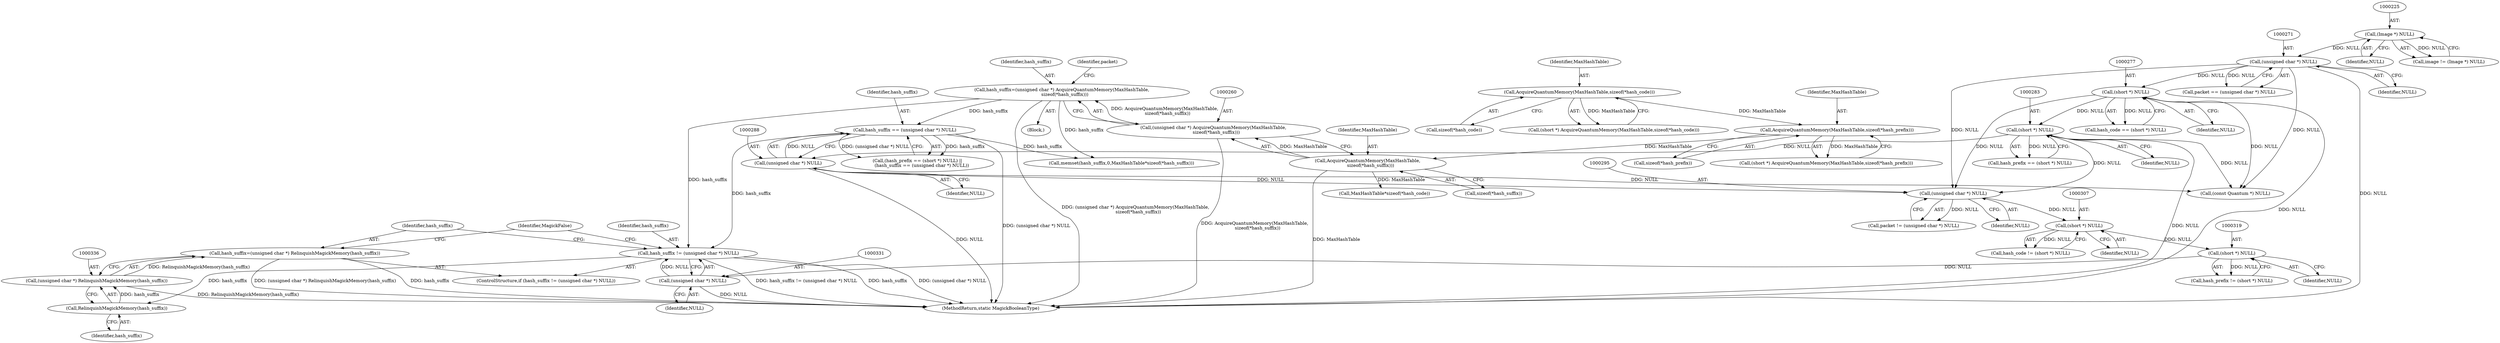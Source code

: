 digraph "0_ImageMagick6_61135001a625364e29bdce83832f043eebde7b5a_0@pointer" {
"1000333" [label="(Call,hash_suffix=(unsigned char *) RelinquishMagickMemory(hash_suffix))"];
"1000335" [label="(Call,(unsigned char *) RelinquishMagickMemory(hash_suffix))"];
"1000337" [label="(Call,RelinquishMagickMemory(hash_suffix))"];
"1000328" [label="(Call,hash_suffix != (unsigned char *) NULL)"];
"1000285" [label="(Call,hash_suffix == (unsigned char *) NULL)"];
"1000257" [label="(Call,hash_suffix=(unsigned char *) AcquireQuantumMemory(MaxHashTable,\n    sizeof(*hash_suffix)))"];
"1000259" [label="(Call,(unsigned char *) AcquireQuantumMemory(MaxHashTable,\n    sizeof(*hash_suffix)))"];
"1000261" [label="(Call,AcquireQuantumMemory(MaxHashTable,\n    sizeof(*hash_suffix)))"];
"1000252" [label="(Call,AcquireQuantumMemory(MaxHashTable,sizeof(*hash_prefix)))"];
"1000243" [label="(Call,AcquireQuantumMemory(MaxHashTable,sizeof(*hash_code)))"];
"1000287" [label="(Call,(unsigned char *) NULL)"];
"1000282" [label="(Call,(short *) NULL)"];
"1000276" [label="(Call,(short *) NULL)"];
"1000270" [label="(Call,(unsigned char *) NULL)"];
"1000224" [label="(Call,(Image *) NULL)"];
"1000330" [label="(Call,(unsigned char *) NULL)"];
"1000318" [label="(Call,(short *) NULL)"];
"1000306" [label="(Call,(short *) NULL)"];
"1000294" [label="(Call,(unsigned char *) NULL)"];
"1000306" [label="(Call,(short *) NULL)"];
"1000334" [label="(Identifier,hash_suffix)"];
"1000335" [label="(Call,(unsigned char *) RelinquishMagickMemory(hash_suffix))"];
"1000457" [label="(Call,(const Quantum *) NULL)"];
"1000253" [label="(Identifier,MaxHashTable)"];
"1000269" [label="(Identifier,packet)"];
"1000274" [label="(Call,hash_code == (short *) NULL)"];
"1000254" [label="(Call,sizeof(*hash_prefix))"];
"1000243" [label="(Call,AcquireQuantumMemory(MaxHashTable,sizeof(*hash_code)))"];
"1000245" [label="(Call,sizeof(*hash_code))"];
"1000282" [label="(Call,(short *) NULL)"];
"1000286" [label="(Identifier,hash_suffix)"];
"1000294" [label="(Call,(unsigned char *) NULL)"];
"1000268" [label="(Call,packet == (unsigned char *) NULL)"];
"1000320" [label="(Identifier,NULL)"];
"1000244" [label="(Identifier,MaxHashTable)"];
"1000356" [label="(Call,MaxHashTable*sizeof(*hash_code))"];
"1000258" [label="(Identifier,hash_suffix)"];
"1000333" [label="(Call,hash_suffix=(unsigned char *) RelinquishMagickMemory(hash_suffix))"];
"1000328" [label="(Call,hash_suffix != (unsigned char *) NULL)"];
"1000263" [label="(Call,sizeof(*hash_suffix))"];
"1000262" [label="(Identifier,MaxHashTable)"];
"1000224" [label="(Call,(Image *) NULL)"];
"1000276" [label="(Call,(short *) NULL)"];
"1000296" [label="(Identifier,NULL)"];
"1000289" [label="(Identifier,NULL)"];
"1000270" [label="(Call,(unsigned char *) NULL)"];
"1000241" [label="(Call,(short *) AcquireQuantumMemory(MaxHashTable,sizeof(*hash_code)))"];
"1000280" [label="(Call,hash_prefix == (short *) NULL)"];
"1000117" [label="(Block,)"];
"1000226" [label="(Identifier,NULL)"];
"1000292" [label="(Call,packet != (unsigned char *) NULL)"];
"1000287" [label="(Call,(unsigned char *) NULL)"];
"1000252" [label="(Call,AcquireQuantumMemory(MaxHashTable,sizeof(*hash_prefix)))"];
"1000308" [label="(Identifier,NULL)"];
"1000284" [label="(Identifier,NULL)"];
"1000222" [label="(Call,image != (Image *) NULL)"];
"1000340" [label="(Identifier,MagickFalse)"];
"1000373" [label="(Call,memset(hash_suffix,0,MaxHashTable*sizeof(*hash_suffix)))"];
"1000854" [label="(MethodReturn,static MagickBooleanType)"];
"1000332" [label="(Identifier,NULL)"];
"1000304" [label="(Call,hash_code != (short *) NULL)"];
"1000272" [label="(Identifier,NULL)"];
"1000329" [label="(Identifier,hash_suffix)"];
"1000318" [label="(Call,(short *) NULL)"];
"1000330" [label="(Call,(unsigned char *) NULL)"];
"1000327" [label="(ControlStructure,if (hash_suffix != (unsigned char *) NULL))"];
"1000259" [label="(Call,(unsigned char *) AcquireQuantumMemory(MaxHashTable,\n    sizeof(*hash_suffix)))"];
"1000285" [label="(Call,hash_suffix == (unsigned char *) NULL)"];
"1000278" [label="(Identifier,NULL)"];
"1000261" [label="(Call,AcquireQuantumMemory(MaxHashTable,\n    sizeof(*hash_suffix)))"];
"1000257" [label="(Call,hash_suffix=(unsigned char *) AcquireQuantumMemory(MaxHashTable,\n    sizeof(*hash_suffix)))"];
"1000338" [label="(Identifier,hash_suffix)"];
"1000250" [label="(Call,(short *) AcquireQuantumMemory(MaxHashTable,sizeof(*hash_prefix)))"];
"1000279" [label="(Call,(hash_prefix == (short *) NULL) ||\n      (hash_suffix == (unsigned char *) NULL))"];
"1000337" [label="(Call,RelinquishMagickMemory(hash_suffix))"];
"1000316" [label="(Call,hash_prefix != (short *) NULL)"];
"1000333" -> "1000327"  [label="AST: "];
"1000333" -> "1000335"  [label="CFG: "];
"1000334" -> "1000333"  [label="AST: "];
"1000335" -> "1000333"  [label="AST: "];
"1000340" -> "1000333"  [label="CFG: "];
"1000333" -> "1000854"  [label="DDG: hash_suffix"];
"1000333" -> "1000854"  [label="DDG: (unsigned char *) RelinquishMagickMemory(hash_suffix)"];
"1000335" -> "1000333"  [label="DDG: RelinquishMagickMemory(hash_suffix)"];
"1000335" -> "1000337"  [label="CFG: "];
"1000336" -> "1000335"  [label="AST: "];
"1000337" -> "1000335"  [label="AST: "];
"1000335" -> "1000854"  [label="DDG: RelinquishMagickMemory(hash_suffix)"];
"1000337" -> "1000335"  [label="DDG: hash_suffix"];
"1000337" -> "1000338"  [label="CFG: "];
"1000338" -> "1000337"  [label="AST: "];
"1000328" -> "1000337"  [label="DDG: hash_suffix"];
"1000328" -> "1000327"  [label="AST: "];
"1000328" -> "1000330"  [label="CFG: "];
"1000329" -> "1000328"  [label="AST: "];
"1000330" -> "1000328"  [label="AST: "];
"1000334" -> "1000328"  [label="CFG: "];
"1000340" -> "1000328"  [label="CFG: "];
"1000328" -> "1000854"  [label="DDG: hash_suffix != (unsigned char *) NULL"];
"1000328" -> "1000854"  [label="DDG: hash_suffix"];
"1000328" -> "1000854"  [label="DDG: (unsigned char *) NULL"];
"1000285" -> "1000328"  [label="DDG: hash_suffix"];
"1000257" -> "1000328"  [label="DDG: hash_suffix"];
"1000330" -> "1000328"  [label="DDG: NULL"];
"1000285" -> "1000279"  [label="AST: "];
"1000285" -> "1000287"  [label="CFG: "];
"1000286" -> "1000285"  [label="AST: "];
"1000287" -> "1000285"  [label="AST: "];
"1000279" -> "1000285"  [label="CFG: "];
"1000285" -> "1000854"  [label="DDG: (unsigned char *) NULL"];
"1000285" -> "1000279"  [label="DDG: hash_suffix"];
"1000285" -> "1000279"  [label="DDG: (unsigned char *) NULL"];
"1000257" -> "1000285"  [label="DDG: hash_suffix"];
"1000287" -> "1000285"  [label="DDG: NULL"];
"1000285" -> "1000373"  [label="DDG: hash_suffix"];
"1000257" -> "1000117"  [label="AST: "];
"1000257" -> "1000259"  [label="CFG: "];
"1000258" -> "1000257"  [label="AST: "];
"1000259" -> "1000257"  [label="AST: "];
"1000269" -> "1000257"  [label="CFG: "];
"1000257" -> "1000854"  [label="DDG: (unsigned char *) AcquireQuantumMemory(MaxHashTable,\n    sizeof(*hash_suffix))"];
"1000259" -> "1000257"  [label="DDG: AcquireQuantumMemory(MaxHashTable,\n    sizeof(*hash_suffix))"];
"1000257" -> "1000373"  [label="DDG: hash_suffix"];
"1000259" -> "1000261"  [label="CFG: "];
"1000260" -> "1000259"  [label="AST: "];
"1000261" -> "1000259"  [label="AST: "];
"1000259" -> "1000854"  [label="DDG: AcquireQuantumMemory(MaxHashTable,\n    sizeof(*hash_suffix))"];
"1000261" -> "1000259"  [label="DDG: MaxHashTable"];
"1000261" -> "1000263"  [label="CFG: "];
"1000262" -> "1000261"  [label="AST: "];
"1000263" -> "1000261"  [label="AST: "];
"1000261" -> "1000854"  [label="DDG: MaxHashTable"];
"1000252" -> "1000261"  [label="DDG: MaxHashTable"];
"1000261" -> "1000356"  [label="DDG: MaxHashTable"];
"1000252" -> "1000250"  [label="AST: "];
"1000252" -> "1000254"  [label="CFG: "];
"1000253" -> "1000252"  [label="AST: "];
"1000254" -> "1000252"  [label="AST: "];
"1000250" -> "1000252"  [label="CFG: "];
"1000252" -> "1000250"  [label="DDG: MaxHashTable"];
"1000243" -> "1000252"  [label="DDG: MaxHashTable"];
"1000243" -> "1000241"  [label="AST: "];
"1000243" -> "1000245"  [label="CFG: "];
"1000244" -> "1000243"  [label="AST: "];
"1000245" -> "1000243"  [label="AST: "];
"1000241" -> "1000243"  [label="CFG: "];
"1000243" -> "1000241"  [label="DDG: MaxHashTable"];
"1000287" -> "1000289"  [label="CFG: "];
"1000288" -> "1000287"  [label="AST: "];
"1000289" -> "1000287"  [label="AST: "];
"1000287" -> "1000854"  [label="DDG: NULL"];
"1000282" -> "1000287"  [label="DDG: NULL"];
"1000287" -> "1000294"  [label="DDG: NULL"];
"1000287" -> "1000457"  [label="DDG: NULL"];
"1000282" -> "1000280"  [label="AST: "];
"1000282" -> "1000284"  [label="CFG: "];
"1000283" -> "1000282"  [label="AST: "];
"1000284" -> "1000282"  [label="AST: "];
"1000280" -> "1000282"  [label="CFG: "];
"1000282" -> "1000854"  [label="DDG: NULL"];
"1000282" -> "1000280"  [label="DDG: NULL"];
"1000276" -> "1000282"  [label="DDG: NULL"];
"1000282" -> "1000294"  [label="DDG: NULL"];
"1000282" -> "1000457"  [label="DDG: NULL"];
"1000276" -> "1000274"  [label="AST: "];
"1000276" -> "1000278"  [label="CFG: "];
"1000277" -> "1000276"  [label="AST: "];
"1000278" -> "1000276"  [label="AST: "];
"1000274" -> "1000276"  [label="CFG: "];
"1000276" -> "1000854"  [label="DDG: NULL"];
"1000276" -> "1000274"  [label="DDG: NULL"];
"1000270" -> "1000276"  [label="DDG: NULL"];
"1000276" -> "1000294"  [label="DDG: NULL"];
"1000276" -> "1000457"  [label="DDG: NULL"];
"1000270" -> "1000268"  [label="AST: "];
"1000270" -> "1000272"  [label="CFG: "];
"1000271" -> "1000270"  [label="AST: "];
"1000272" -> "1000270"  [label="AST: "];
"1000268" -> "1000270"  [label="CFG: "];
"1000270" -> "1000854"  [label="DDG: NULL"];
"1000270" -> "1000268"  [label="DDG: NULL"];
"1000224" -> "1000270"  [label="DDG: NULL"];
"1000270" -> "1000294"  [label="DDG: NULL"];
"1000270" -> "1000457"  [label="DDG: NULL"];
"1000224" -> "1000222"  [label="AST: "];
"1000224" -> "1000226"  [label="CFG: "];
"1000225" -> "1000224"  [label="AST: "];
"1000226" -> "1000224"  [label="AST: "];
"1000222" -> "1000224"  [label="CFG: "];
"1000224" -> "1000222"  [label="DDG: NULL"];
"1000330" -> "1000332"  [label="CFG: "];
"1000331" -> "1000330"  [label="AST: "];
"1000332" -> "1000330"  [label="AST: "];
"1000330" -> "1000854"  [label="DDG: NULL"];
"1000318" -> "1000330"  [label="DDG: NULL"];
"1000318" -> "1000316"  [label="AST: "];
"1000318" -> "1000320"  [label="CFG: "];
"1000319" -> "1000318"  [label="AST: "];
"1000320" -> "1000318"  [label="AST: "];
"1000316" -> "1000318"  [label="CFG: "];
"1000318" -> "1000316"  [label="DDG: NULL"];
"1000306" -> "1000318"  [label="DDG: NULL"];
"1000306" -> "1000304"  [label="AST: "];
"1000306" -> "1000308"  [label="CFG: "];
"1000307" -> "1000306"  [label="AST: "];
"1000308" -> "1000306"  [label="AST: "];
"1000304" -> "1000306"  [label="CFG: "];
"1000306" -> "1000304"  [label="DDG: NULL"];
"1000294" -> "1000306"  [label="DDG: NULL"];
"1000294" -> "1000292"  [label="AST: "];
"1000294" -> "1000296"  [label="CFG: "];
"1000295" -> "1000294"  [label="AST: "];
"1000296" -> "1000294"  [label="AST: "];
"1000292" -> "1000294"  [label="CFG: "];
"1000294" -> "1000292"  [label="DDG: NULL"];
}
